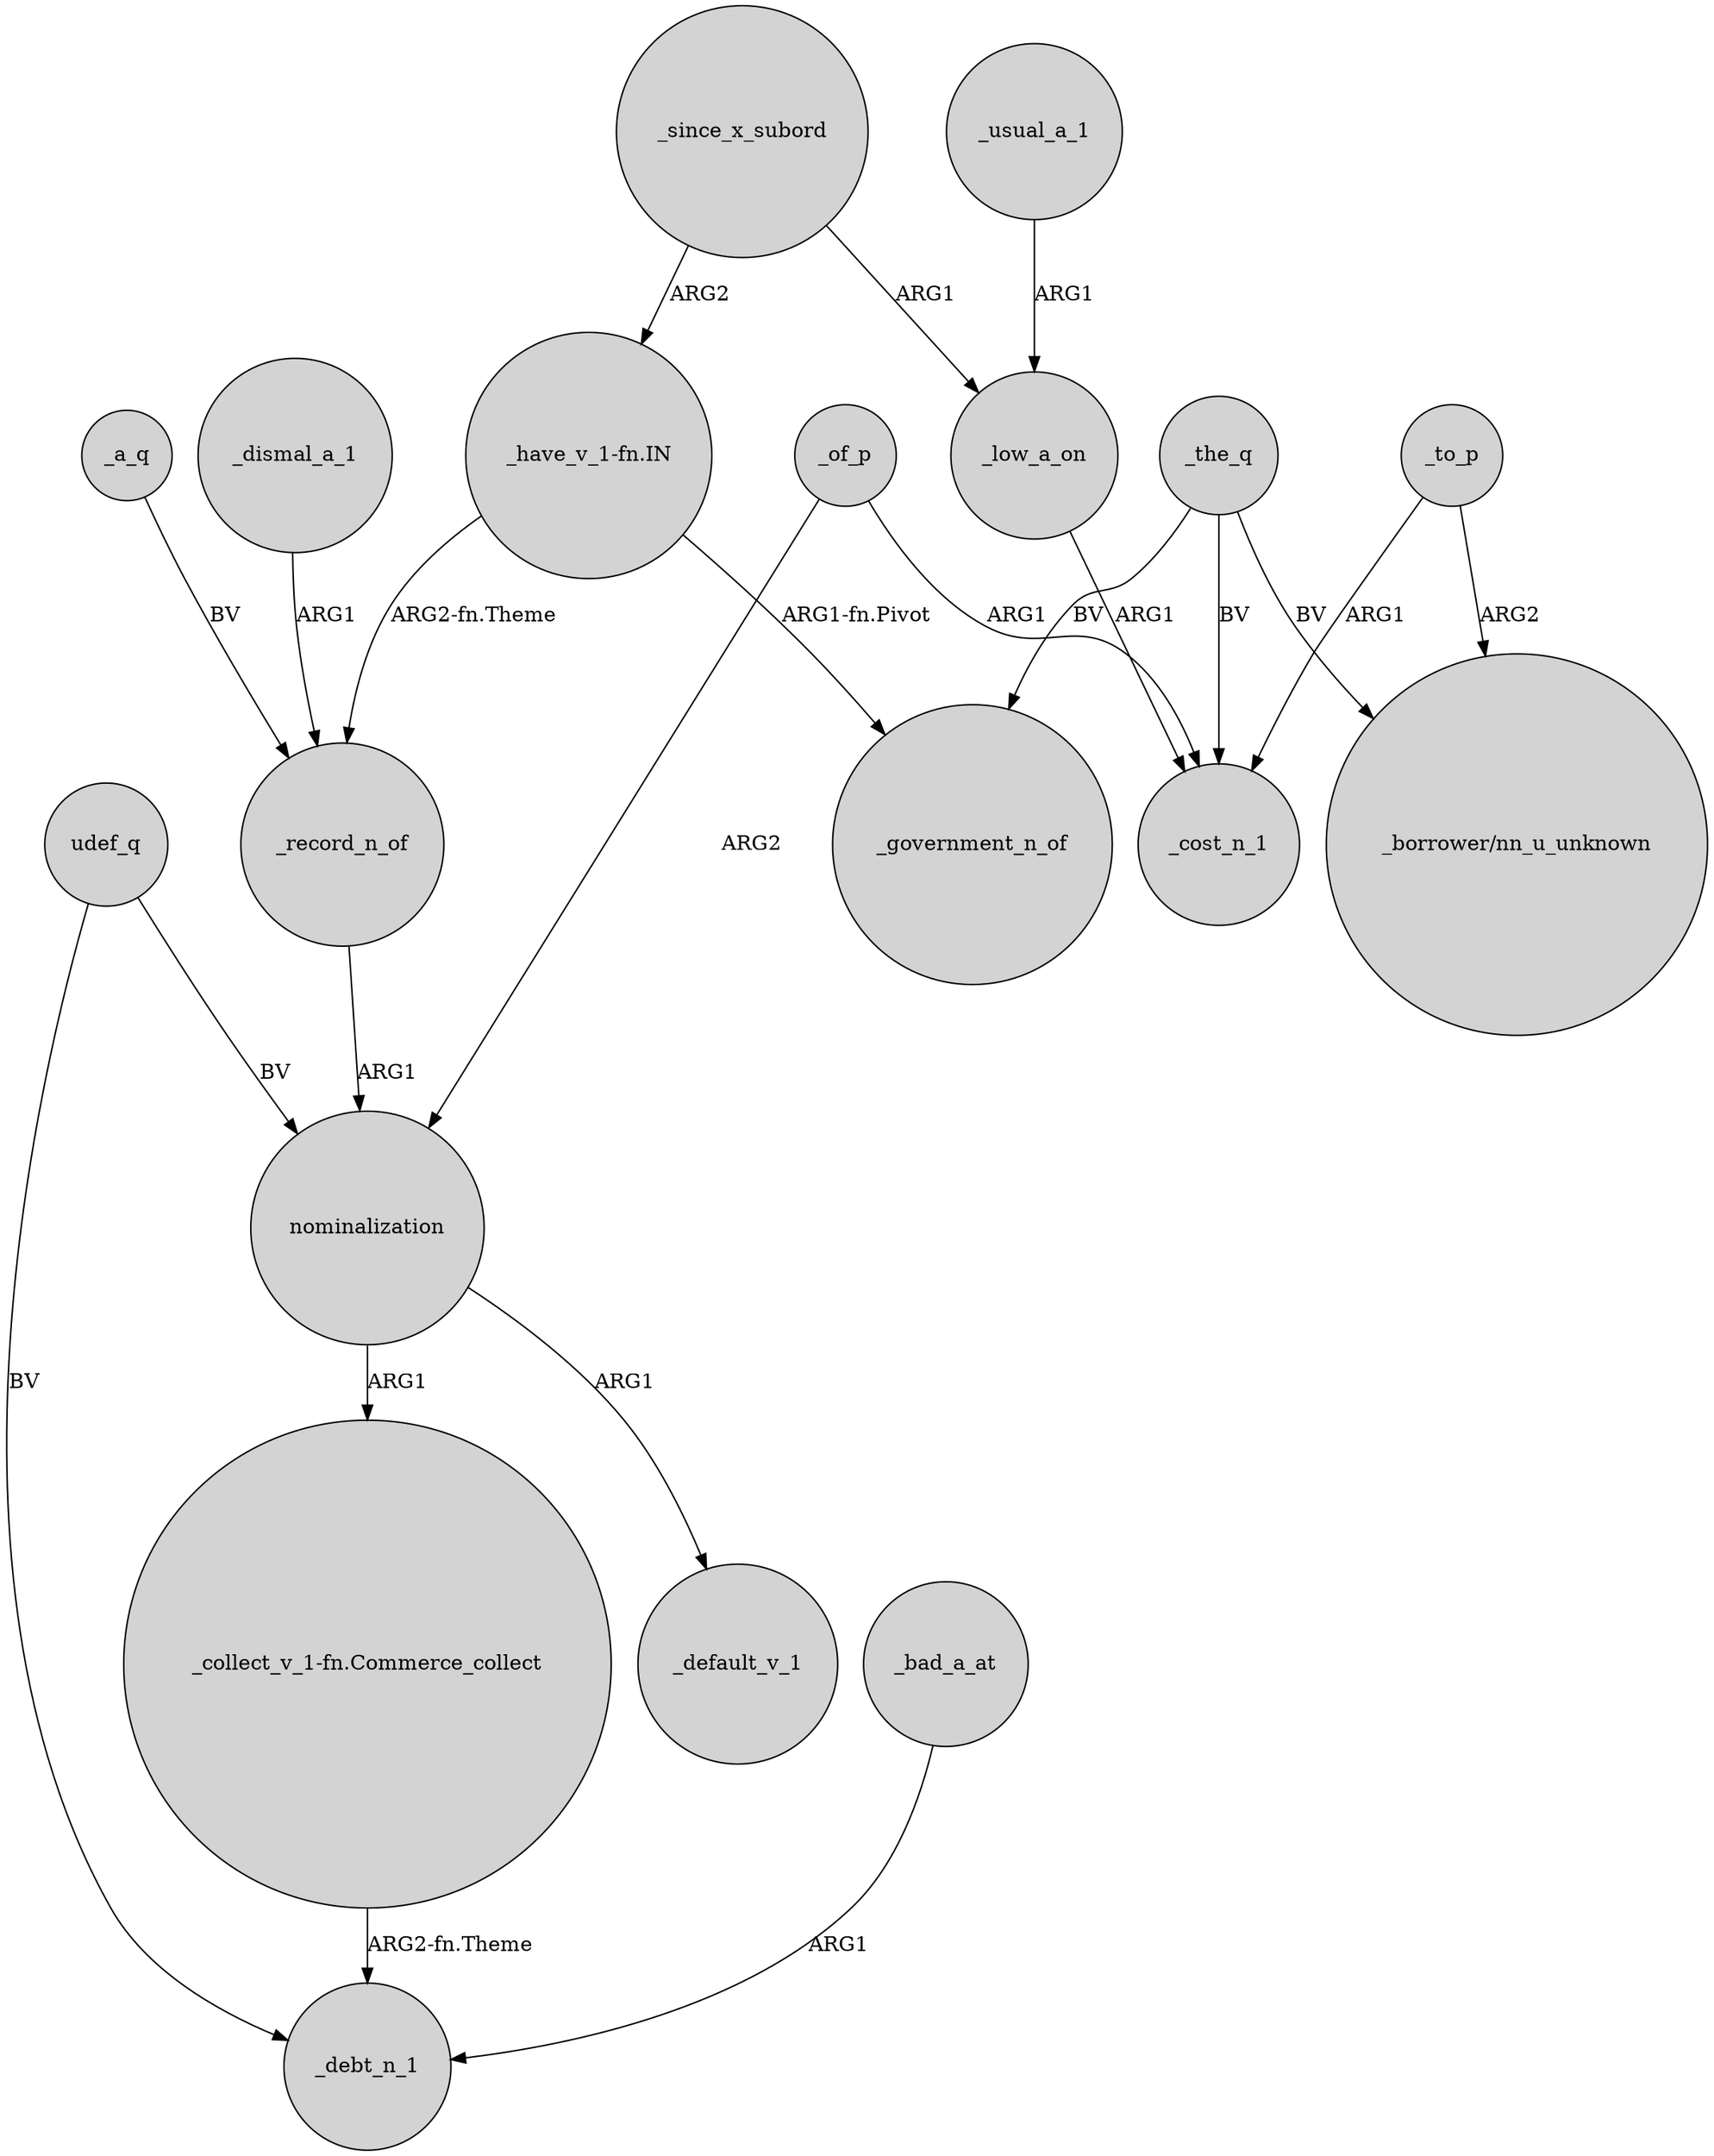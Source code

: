 digraph {
	node [shape=circle style=filled]
	nominalization -> _default_v_1 [label=ARG1]
	udef_q -> _debt_n_1 [label=BV]
	_to_p -> "_borrower/nn_u_unknown" [label=ARG2]
	_since_x_subord -> "_have_v_1-fn.IN" [label=ARG2]
	_usual_a_1 -> _low_a_on [label=ARG1]
	_a_q -> _record_n_of [label=BV]
	_the_q -> _cost_n_1 [label=BV]
	_of_p -> _cost_n_1 [label=ARG1]
	_of_p -> nominalization [label=ARG2]
	"_have_v_1-fn.IN" -> _record_n_of [label="ARG2-fn.Theme"]
	_dismal_a_1 -> _record_n_of [label=ARG1]
	udef_q -> nominalization [label=BV]
	"_have_v_1-fn.IN" -> _government_n_of [label="ARG1-fn.Pivot"]
	_record_n_of -> nominalization [label=ARG1]
	_the_q -> "_borrower/nn_u_unknown" [label=BV]
	_the_q -> _government_n_of [label=BV]
	nominalization -> "_collect_v_1-fn.Commerce_collect" [label=ARG1]
	"_collect_v_1-fn.Commerce_collect" -> _debt_n_1 [label="ARG2-fn.Theme"]
	_to_p -> _cost_n_1 [label=ARG1]
	_since_x_subord -> _low_a_on [label=ARG1]
	_bad_a_at -> _debt_n_1 [label=ARG1]
	_low_a_on -> _cost_n_1 [label=ARG1]
}
